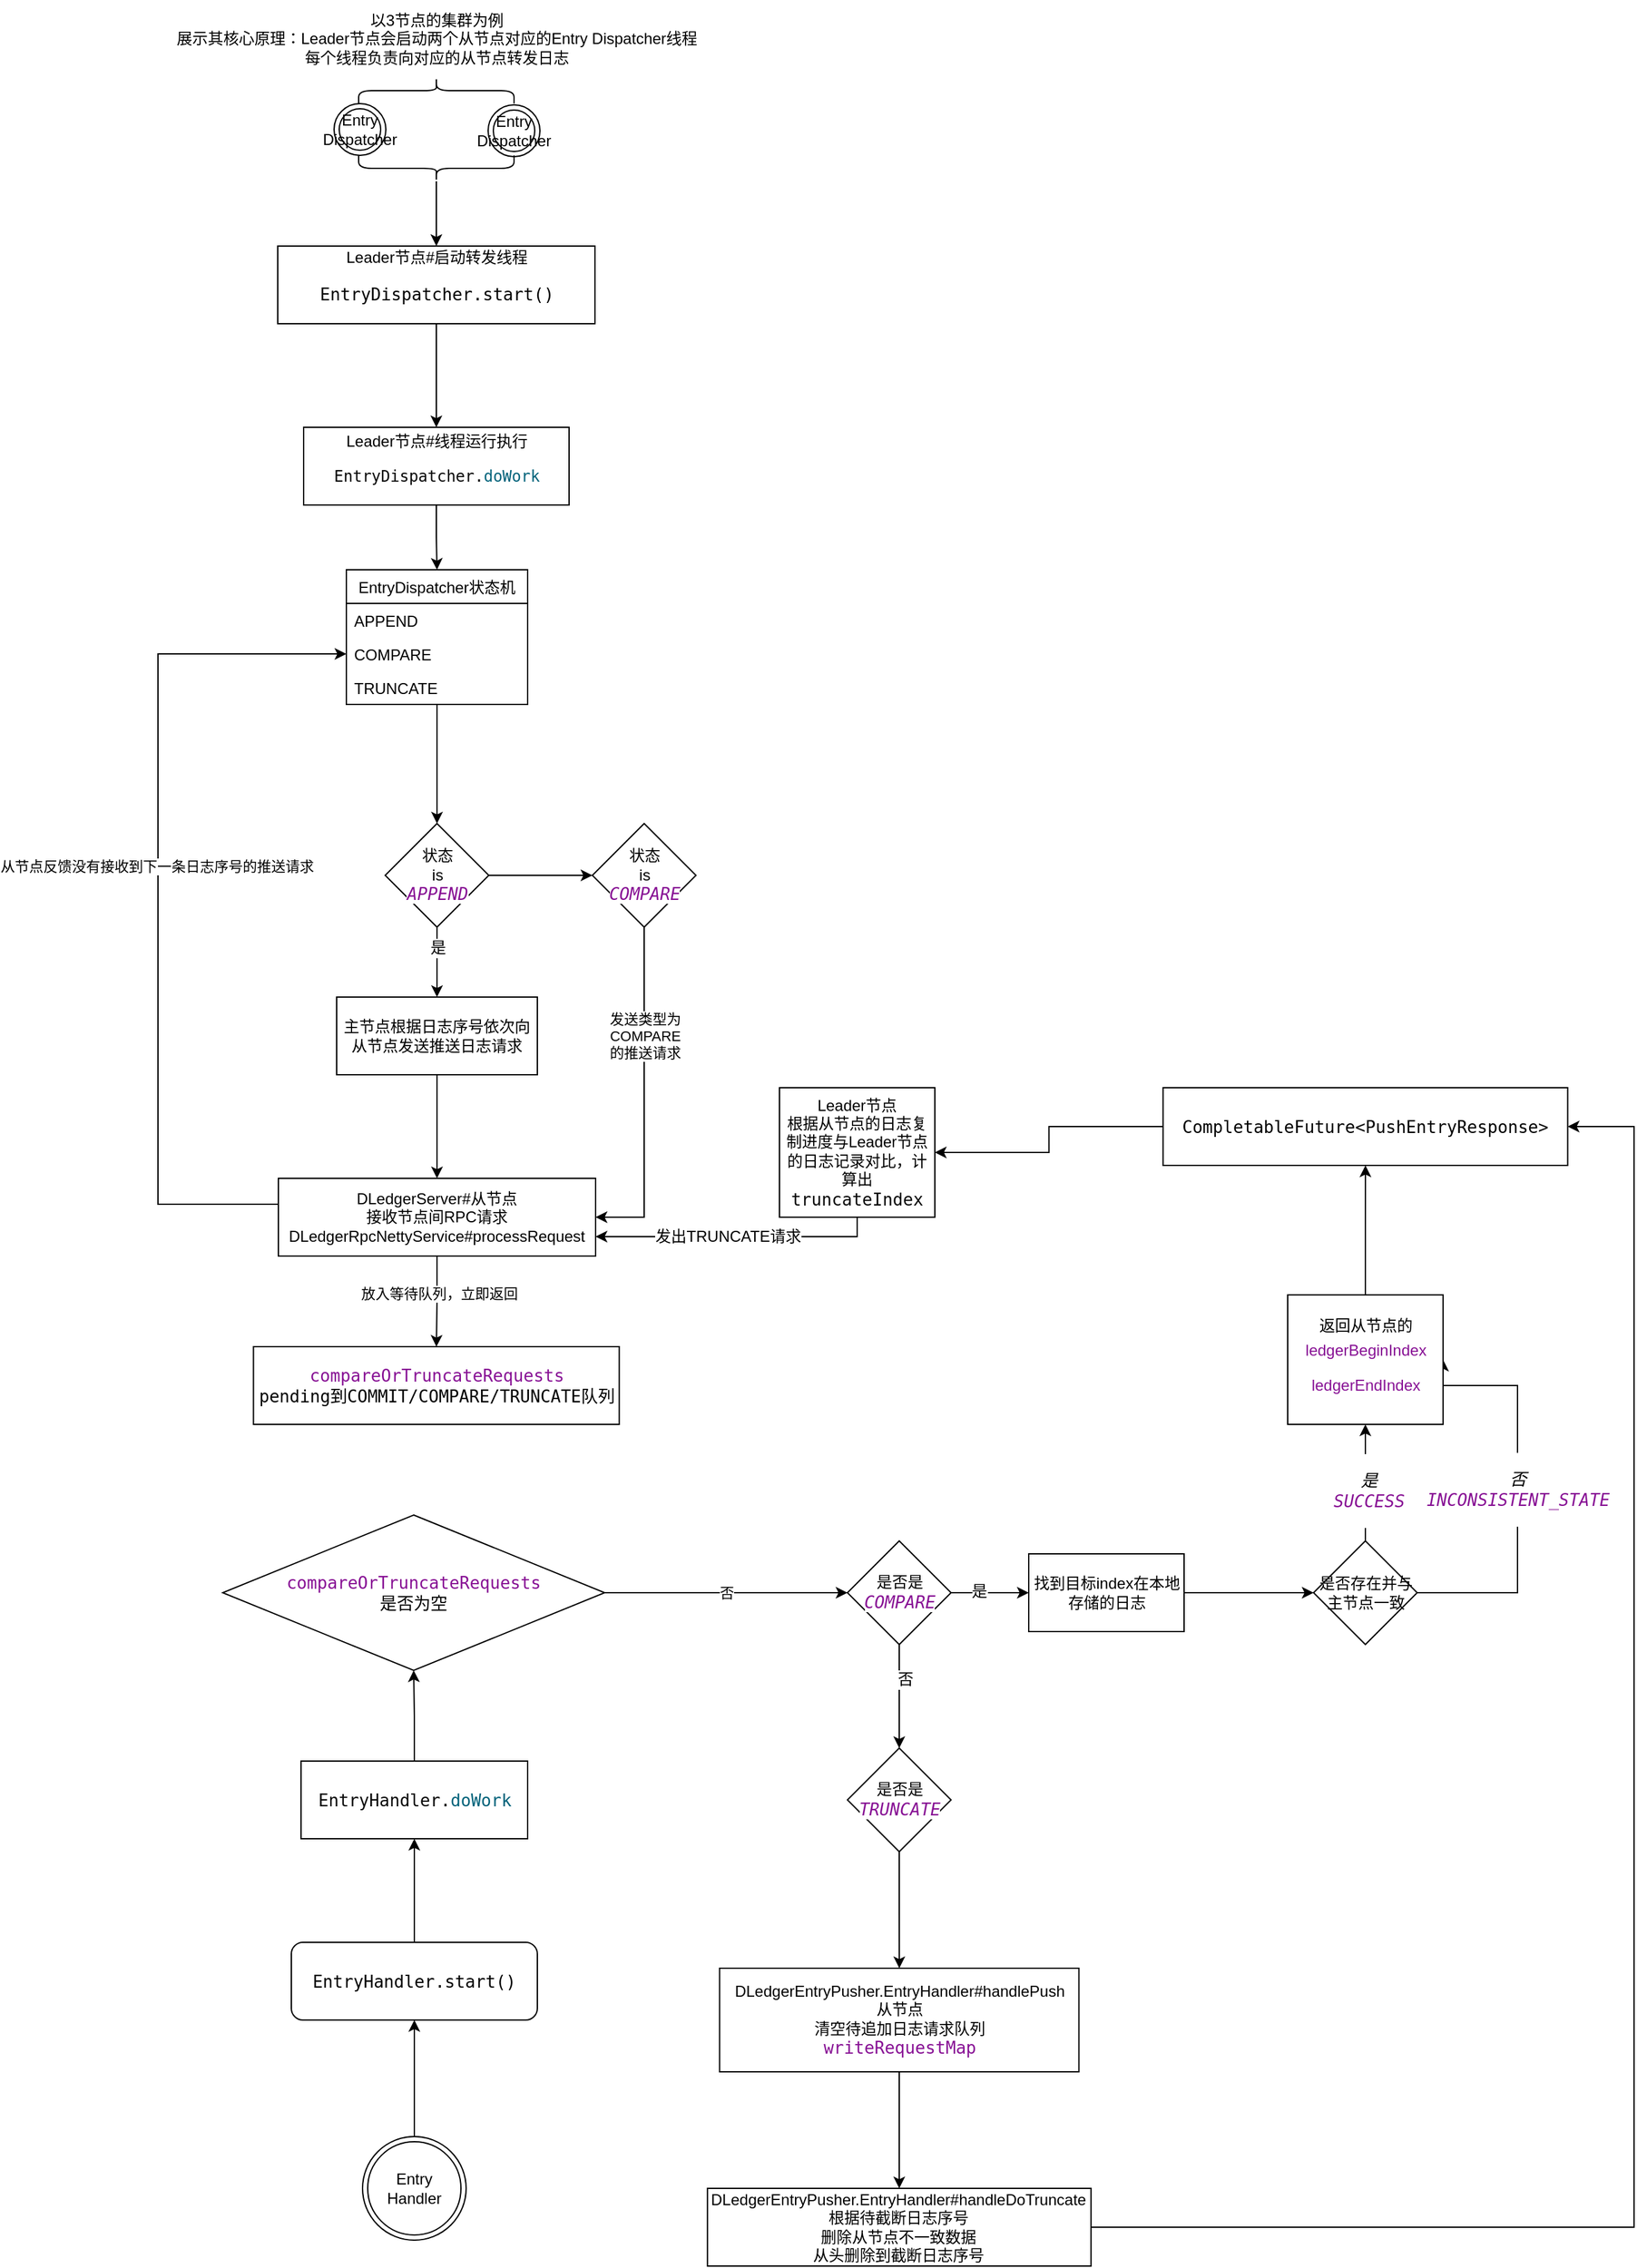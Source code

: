 <mxfile version="20.1.1" type="github">
  <diagram id="C5RBs43oDa-KdzZeNtuy" name="Page-1">
    <mxGraphModel dx="1731" dy="2176" grid="1" gridSize="10" guides="1" tooltips="1" connect="1" arrows="1" fold="1" page="1" pageScale="1" pageWidth="827" pageHeight="1169" math="0" shadow="0">
      <root>
        <mxCell id="WIyWlLk6GJQsqaUBKTNV-0" />
        <mxCell id="WIyWlLk6GJQsqaUBKTNV-1" parent="WIyWlLk6GJQsqaUBKTNV-0" />
        <mxCell id="XZIMcHnVAF-zo1OLJr0c-0" value="以3节点的集群为例&lt;br&gt;展示其核心原理：Leader节点会启动两个从节点对应的Entry Dispatcher线程&lt;br&gt;每个线程负责向对应的从节点转发日志" style="text;html=1;align=center;verticalAlign=middle;resizable=0;points=[];autosize=1;strokeColor=none;fillColor=none;fontSize=12;" vertex="1" parent="WIyWlLk6GJQsqaUBKTNV-1">
          <mxGeometry x="840" y="-40" width="430" height="60" as="geometry" />
        </mxCell>
        <mxCell id="XZIMcHnVAF-zo1OLJr0c-1" value="" style="shape=curlyBracket;whiteSpace=wrap;html=1;rounded=1;fontSize=12;rotation=90;" vertex="1" parent="WIyWlLk6GJQsqaUBKTNV-1">
          <mxGeometry x="1045" y="-30" width="20" height="120" as="geometry" />
        </mxCell>
        <mxCell id="XZIMcHnVAF-zo1OLJr0c-2" value="&lt;span style=&quot;&quot;&gt;Entry Dispatcher&lt;/span&gt;" style="ellipse;shape=doubleEllipse;whiteSpace=wrap;html=1;aspect=fixed;fontSize=12;" vertex="1" parent="WIyWlLk6GJQsqaUBKTNV-1">
          <mxGeometry x="976" y="40" width="40" height="40" as="geometry" />
        </mxCell>
        <mxCell id="XZIMcHnVAF-zo1OLJr0c-3" value="&lt;span style=&quot;&quot;&gt;Entry Dispatcher&lt;/span&gt;" style="ellipse;shape=doubleEllipse;whiteSpace=wrap;html=1;aspect=fixed;fontSize=12;" vertex="1" parent="WIyWlLk6GJQsqaUBKTNV-1">
          <mxGeometry x="1095" y="41" width="40" height="40" as="geometry" />
        </mxCell>
        <mxCell id="XZIMcHnVAF-zo1OLJr0c-9" value="" style="edgeStyle=orthogonalEdgeStyle;rounded=0;orthogonalLoop=1;jettySize=auto;html=1;" edge="1" parent="WIyWlLk6GJQsqaUBKTNV-1" source="XZIMcHnVAF-zo1OLJr0c-4" target="XZIMcHnVAF-zo1OLJr0c-7">
          <mxGeometry relative="1" as="geometry" />
        </mxCell>
        <mxCell id="XZIMcHnVAF-zo1OLJr0c-4" value="" style="shape=curlyBracket;whiteSpace=wrap;html=1;rounded=1;flipH=1;fontSize=12;rotation=90;" vertex="1" parent="WIyWlLk6GJQsqaUBKTNV-1">
          <mxGeometry x="1045" y="30" width="20" height="120" as="geometry" />
        </mxCell>
        <mxCell id="XZIMcHnVAF-zo1OLJr0c-11" value="" style="edgeStyle=orthogonalEdgeStyle;rounded=0;orthogonalLoop=1;jettySize=auto;html=1;" edge="1" parent="WIyWlLk6GJQsqaUBKTNV-1" source="XZIMcHnVAF-zo1OLJr0c-7" target="XZIMcHnVAF-zo1OLJr0c-10">
          <mxGeometry relative="1" as="geometry" />
        </mxCell>
        <mxCell id="XZIMcHnVAF-zo1OLJr0c-7" value="Leader节点#启动转发线程&lt;br&gt;&lt;pre style=&quot;background-color: rgb(255, 255, 255); color: rgb(8, 8, 8); font-family: &amp;quot;JetBrains Mono&amp;quot;, monospace; font-size: 9.8pt;&quot;&gt;&lt;span style=&quot;color: rgb(0, 0, 0);&quot;&gt;EntryDispatcher.start()&lt;/span&gt;&lt;/pre&gt;" style="rounded=0;whiteSpace=wrap;html=1;" vertex="1" parent="WIyWlLk6GJQsqaUBKTNV-1">
          <mxGeometry x="932.5" y="150" width="245" height="60" as="geometry" />
        </mxCell>
        <mxCell id="XZIMcHnVAF-zo1OLJr0c-24" style="edgeStyle=orthogonalEdgeStyle;rounded=0;orthogonalLoop=1;jettySize=auto;html=1;exitX=0.5;exitY=1;exitDx=0;exitDy=0;" edge="1" parent="WIyWlLk6GJQsqaUBKTNV-1" source="XZIMcHnVAF-zo1OLJr0c-10" target="XZIMcHnVAF-zo1OLJr0c-13">
          <mxGeometry relative="1" as="geometry" />
        </mxCell>
        <mxCell id="XZIMcHnVAF-zo1OLJr0c-10" value="Leader节点#线程运行执行&lt;br&gt;&lt;pre style=&quot;background-color: rgb(255, 255, 255); color: rgb(8, 8, 8); font-family: &amp;quot;JetBrains Mono&amp;quot;, monospace;&quot;&gt;EntryDispatcher.&lt;span style=&quot;color: rgb(0, 98, 122);&quot;&gt;doWork&lt;/span&gt;&lt;/pre&gt;" style="whiteSpace=wrap;html=1;rounded=0;" vertex="1" parent="WIyWlLk6GJQsqaUBKTNV-1">
          <mxGeometry x="952.5" y="290" width="205" height="60" as="geometry" />
        </mxCell>
        <mxCell id="XZIMcHnVAF-zo1OLJr0c-12" value="" style="edgeStyle=orthogonalEdgeStyle;rounded=0;orthogonalLoop=1;jettySize=auto;html=1;fontSize=12;" edge="1" parent="WIyWlLk6GJQsqaUBKTNV-1" source="XZIMcHnVAF-zo1OLJr0c-13" target="XZIMcHnVAF-zo1OLJr0c-19">
          <mxGeometry relative="1" as="geometry" />
        </mxCell>
        <mxCell id="XZIMcHnVAF-zo1OLJr0c-13" value="EntryDispatcher状态机" style="swimlane;fontStyle=0;childLayout=stackLayout;horizontal=1;startSize=26;fillColor=none;horizontalStack=0;resizeParent=1;resizeParentMax=0;resizeLast=0;collapsible=1;marginBottom=0;fontSize=12;" vertex="1" parent="WIyWlLk6GJQsqaUBKTNV-1">
          <mxGeometry x="985.5" y="400" width="140" height="104" as="geometry" />
        </mxCell>
        <mxCell id="XZIMcHnVAF-zo1OLJr0c-14" value="APPEND" style="text;strokeColor=none;fillColor=none;align=left;verticalAlign=top;spacingLeft=4;spacingRight=4;overflow=hidden;rotatable=0;points=[[0,0.5],[1,0.5]];portConstraint=eastwest;fontSize=12;" vertex="1" parent="XZIMcHnVAF-zo1OLJr0c-13">
          <mxGeometry y="26" width="140" height="26" as="geometry" />
        </mxCell>
        <mxCell id="XZIMcHnVAF-zo1OLJr0c-15" value="COMPARE" style="text;strokeColor=none;fillColor=none;align=left;verticalAlign=top;spacingLeft=4;spacingRight=4;overflow=hidden;rotatable=0;points=[[0,0.5],[1,0.5]];portConstraint=eastwest;fontSize=12;" vertex="1" parent="XZIMcHnVAF-zo1OLJr0c-13">
          <mxGeometry y="52" width="140" height="26" as="geometry" />
        </mxCell>
        <mxCell id="XZIMcHnVAF-zo1OLJr0c-16" value="TRUNCATE" style="text;strokeColor=none;fillColor=none;align=left;verticalAlign=top;spacingLeft=4;spacingRight=4;overflow=hidden;rotatable=0;points=[[0,0.5],[1,0.5]];portConstraint=eastwest;fontSize=12;" vertex="1" parent="XZIMcHnVAF-zo1OLJr0c-13">
          <mxGeometry y="78" width="140" height="26" as="geometry" />
        </mxCell>
        <mxCell id="XZIMcHnVAF-zo1OLJr0c-17" value="" style="edgeStyle=orthogonalEdgeStyle;rounded=0;orthogonalLoop=1;jettySize=auto;html=1;fontSize=12;" edge="1" parent="WIyWlLk6GJQsqaUBKTNV-1" source="XZIMcHnVAF-zo1OLJr0c-19" target="XZIMcHnVAF-zo1OLJr0c-21">
          <mxGeometry relative="1" as="geometry" />
        </mxCell>
        <mxCell id="XZIMcHnVAF-zo1OLJr0c-18" value="是" style="edgeLabel;html=1;align=center;verticalAlign=middle;resizable=0;points=[];fontSize=12;" vertex="1" connectable="0" parent="XZIMcHnVAF-zo1OLJr0c-17">
          <mxGeometry x="-0.426" relative="1" as="geometry">
            <mxPoint as="offset" />
          </mxGeometry>
        </mxCell>
        <mxCell id="XZIMcHnVAF-zo1OLJr0c-28" value="" style="edgeStyle=orthogonalEdgeStyle;rounded=0;orthogonalLoop=1;jettySize=auto;html=1;" edge="1" parent="WIyWlLk6GJQsqaUBKTNV-1" source="XZIMcHnVAF-zo1OLJr0c-19" target="XZIMcHnVAF-zo1OLJr0c-27">
          <mxGeometry relative="1" as="geometry" />
        </mxCell>
        <mxCell id="XZIMcHnVAF-zo1OLJr0c-19" value="状态&lt;br&gt;is&lt;br&gt;&lt;span style=&quot;color: rgb(135, 16, 148); font-style: italic; background-color: rgb(255, 255, 255); font-family: &amp;quot;JetBrains Mono&amp;quot;, monospace; font-size: 9.8pt;&quot;&gt;APPEND&lt;/span&gt;" style="rhombus;whiteSpace=wrap;html=1;fillColor=none;fontStyle=0;startSize=26;" vertex="1" parent="WIyWlLk6GJQsqaUBKTNV-1">
          <mxGeometry x="1015.5" y="596" width="80" height="80" as="geometry" />
        </mxCell>
        <mxCell id="XZIMcHnVAF-zo1OLJr0c-20" value="" style="edgeStyle=orthogonalEdgeStyle;rounded=0;orthogonalLoop=1;jettySize=auto;html=1;fontSize=12;" edge="1" parent="WIyWlLk6GJQsqaUBKTNV-1" source="XZIMcHnVAF-zo1OLJr0c-21">
          <mxGeometry relative="1" as="geometry">
            <mxPoint x="1055.5" y="870" as="targetPoint" />
          </mxGeometry>
        </mxCell>
        <mxCell id="XZIMcHnVAF-zo1OLJr0c-21" value="主节点根据日志序号依次向从节点发送推送日志请求" style="whiteSpace=wrap;html=1;fillColor=none;fontStyle=0;startSize=26;" vertex="1" parent="WIyWlLk6GJQsqaUBKTNV-1">
          <mxGeometry x="978" y="730" width="155" height="60" as="geometry" />
        </mxCell>
        <mxCell id="XZIMcHnVAF-zo1OLJr0c-25" style="edgeStyle=orthogonalEdgeStyle;rounded=0;orthogonalLoop=1;jettySize=auto;html=1;exitX=0;exitY=0.5;exitDx=0;exitDy=0;entryX=0;entryY=0.5;entryDx=0;entryDy=0;" edge="1" parent="WIyWlLk6GJQsqaUBKTNV-1" source="XZIMcHnVAF-zo1OLJr0c-22" target="XZIMcHnVAF-zo1OLJr0c-15">
          <mxGeometry relative="1" as="geometry">
            <mxPoint x="860" y="550" as="targetPoint" />
            <Array as="points">
              <mxPoint x="840" y="890" />
              <mxPoint x="840" y="465" />
            </Array>
          </mxGeometry>
        </mxCell>
        <mxCell id="XZIMcHnVAF-zo1OLJr0c-26" value="从节点反馈没有接收到下一条日志序号的推送请求" style="edgeLabel;html=1;align=center;verticalAlign=middle;resizable=0;points=[];" vertex="1" connectable="0" parent="XZIMcHnVAF-zo1OLJr0c-25">
          <mxGeometry x="0.083" y="1" relative="1" as="geometry">
            <mxPoint as="offset" />
          </mxGeometry>
        </mxCell>
        <mxCell id="XZIMcHnVAF-zo1OLJr0c-32" value="" style="edgeStyle=orthogonalEdgeStyle;rounded=0;orthogonalLoop=1;jettySize=auto;html=1;" edge="1" parent="WIyWlLk6GJQsqaUBKTNV-1" source="XZIMcHnVAF-zo1OLJr0c-22" target="XZIMcHnVAF-zo1OLJr0c-31">
          <mxGeometry relative="1" as="geometry" />
        </mxCell>
        <mxCell id="XZIMcHnVAF-zo1OLJr0c-33" value="放入等待队列，立即返回" style="edgeLabel;html=1;align=center;verticalAlign=middle;resizable=0;points=[];" vertex="1" connectable="0" parent="XZIMcHnVAF-zo1OLJr0c-32">
          <mxGeometry x="-0.188" y="1" relative="1" as="geometry">
            <mxPoint as="offset" />
          </mxGeometry>
        </mxCell>
        <mxCell id="XZIMcHnVAF-zo1OLJr0c-22" value="DLedgerServer#从节点&lt;br&gt;接收节点间RPC请求&lt;br&gt;DLedgerRpcNettyService#processRequest" style="whiteSpace=wrap;html=1;fillColor=none;fontStyle=0;startSize=26;" vertex="1" parent="WIyWlLk6GJQsqaUBKTNV-1">
          <mxGeometry x="933" y="870" width="245" height="60" as="geometry" />
        </mxCell>
        <mxCell id="XZIMcHnVAF-zo1OLJr0c-29" style="edgeStyle=orthogonalEdgeStyle;rounded=0;orthogonalLoop=1;jettySize=auto;html=1;exitX=0.5;exitY=1;exitDx=0;exitDy=0;entryX=1;entryY=0.5;entryDx=0;entryDy=0;" edge="1" parent="WIyWlLk6GJQsqaUBKTNV-1" source="XZIMcHnVAF-zo1OLJr0c-27" target="XZIMcHnVAF-zo1OLJr0c-22">
          <mxGeometry relative="1" as="geometry" />
        </mxCell>
        <mxCell id="XZIMcHnVAF-zo1OLJr0c-30" value="发送类型为&lt;br&gt;COMPARE&lt;br&gt;的推送请求" style="edgeLabel;html=1;align=center;verticalAlign=middle;resizable=0;points=[];" vertex="1" connectable="0" parent="XZIMcHnVAF-zo1OLJr0c-29">
          <mxGeometry x="-0.356" relative="1" as="geometry">
            <mxPoint as="offset" />
          </mxGeometry>
        </mxCell>
        <mxCell id="XZIMcHnVAF-zo1OLJr0c-27" value="状态&lt;br&gt;is&lt;br&gt;&lt;span style=&quot;color: rgb(135, 16, 148); font-style: italic; background-color: rgb(255, 255, 255); font-family: &amp;quot;JetBrains Mono&amp;quot;, monospace; font-size: 9.8pt;&quot;&gt;COMPARE&lt;/span&gt;" style="rhombus;whiteSpace=wrap;html=1;fillColor=none;fontStyle=0;startSize=26;" vertex="1" parent="WIyWlLk6GJQsqaUBKTNV-1">
          <mxGeometry x="1175.5" y="596" width="80" height="80" as="geometry" />
        </mxCell>
        <mxCell id="XZIMcHnVAF-zo1OLJr0c-31" value="&lt;pre style=&quot;background-color: rgb(255, 255, 255); font-family: &amp;quot;JetBrains Mono&amp;quot;, monospace; font-size: 9.8pt;&quot;&gt;&lt;font color=&quot;#871094&quot;&gt;compareOrTruncateRequests&lt;br&gt;&lt;/font&gt;pending到COMMIT/COMPARE/TRUNCATE队列&lt;/pre&gt;" style="whiteSpace=wrap;html=1;fillColor=none;fontStyle=0;startSize=26;" vertex="1" parent="WIyWlLk6GJQsqaUBKTNV-1">
          <mxGeometry x="913.75" y="1000" width="282.5" height="60" as="geometry" />
        </mxCell>
        <mxCell id="XZIMcHnVAF-zo1OLJr0c-34" value="" style="edgeStyle=orthogonalEdgeStyle;rounded=0;orthogonalLoop=1;jettySize=auto;html=1;fontSize=12;fontColor=#000000;" edge="1" parent="WIyWlLk6GJQsqaUBKTNV-1" source="XZIMcHnVAF-zo1OLJr0c-35" target="XZIMcHnVAF-zo1OLJr0c-37">
          <mxGeometry relative="1" as="geometry" />
        </mxCell>
        <mxCell id="XZIMcHnVAF-zo1OLJr0c-35" value="Entry Handler" style="ellipse;shape=doubleEllipse;whiteSpace=wrap;html=1;aspect=fixed;fontSize=12;fontColor=#000000;" vertex="1" parent="WIyWlLk6GJQsqaUBKTNV-1">
          <mxGeometry x="998" y="1610" width="80" height="80" as="geometry" />
        </mxCell>
        <mxCell id="XZIMcHnVAF-zo1OLJr0c-36" style="edgeStyle=orthogonalEdgeStyle;rounded=0;orthogonalLoop=1;jettySize=auto;html=1;exitX=0.5;exitY=0;exitDx=0;exitDy=0;fontSize=12;fontColor=#000000;" edge="1" parent="WIyWlLk6GJQsqaUBKTNV-1" source="XZIMcHnVAF-zo1OLJr0c-37" target="XZIMcHnVAF-zo1OLJr0c-39">
          <mxGeometry relative="1" as="geometry" />
        </mxCell>
        <mxCell id="XZIMcHnVAF-zo1OLJr0c-37" value="&lt;pre style=&quot;background-color:#ffffff;color:#080808;font-family:&#39;JetBrains Mono&#39;,monospace;font-size:9.8pt;&quot;&gt;&lt;span style=&quot;color:#000000;&quot;&gt;EntryHandler.start()&lt;/span&gt;&lt;/pre&gt;" style="rounded=1;whiteSpace=wrap;html=1;fontColor=#000000;" vertex="1" parent="WIyWlLk6GJQsqaUBKTNV-1">
          <mxGeometry x="943" y="1460" width="190" height="60" as="geometry" />
        </mxCell>
        <mxCell id="XZIMcHnVAF-zo1OLJr0c-38" value="" style="edgeStyle=orthogonalEdgeStyle;rounded=0;orthogonalLoop=1;jettySize=auto;html=1;fontSize=12;fontColor=#000000;" edge="1" parent="WIyWlLk6GJQsqaUBKTNV-1" source="XZIMcHnVAF-zo1OLJr0c-39" target="XZIMcHnVAF-zo1OLJr0c-40">
          <mxGeometry relative="1" as="geometry" />
        </mxCell>
        <mxCell id="XZIMcHnVAF-zo1OLJr0c-39" value="&lt;pre style=&quot;background-color: rgb(255, 255, 255); color: rgb(8, 8, 8); font-family: &amp;quot;JetBrains Mono&amp;quot;, monospace; font-size: 9.8pt;&quot;&gt;EntryHandler.&lt;span style=&quot;color: rgb(0, 98, 122);&quot;&gt;doWork&lt;/span&gt;&lt;/pre&gt;" style="rounded=0;whiteSpace=wrap;html=1;fontSize=12;fontColor=#000000;" vertex="1" parent="WIyWlLk6GJQsqaUBKTNV-1">
          <mxGeometry x="950.5" y="1320" width="175" height="60" as="geometry" />
        </mxCell>
        <mxCell id="XZIMcHnVAF-zo1OLJr0c-42" value="否" style="edgeStyle=orthogonalEdgeStyle;rounded=0;orthogonalLoop=1;jettySize=auto;html=1;fontColor=#000000;" edge="1" parent="WIyWlLk6GJQsqaUBKTNV-1" source="XZIMcHnVAF-zo1OLJr0c-40" target="XZIMcHnVAF-zo1OLJr0c-41">
          <mxGeometry relative="1" as="geometry" />
        </mxCell>
        <mxCell id="XZIMcHnVAF-zo1OLJr0c-40" value="&lt;pre style=&quot;background-color: rgb(255, 255, 255); font-family: &amp;quot;JetBrains Mono&amp;quot;, monospace; font-size: 9.8pt;&quot;&gt;&lt;font color=&quot;#871094&quot;&gt;compareOrTruncateRequests&lt;br/&gt;&lt;/font&gt;是否为空&lt;/pre&gt;" style="rhombus;whiteSpace=wrap;html=1;fontColor=#000000;rounded=0;" vertex="1" parent="WIyWlLk6GJQsqaUBKTNV-1">
          <mxGeometry x="890" y="1130" width="295" height="120" as="geometry" />
        </mxCell>
        <mxCell id="XZIMcHnVAF-zo1OLJr0c-44" value="" style="edgeStyle=orthogonalEdgeStyle;rounded=0;orthogonalLoop=1;jettySize=auto;html=1;fontColor=#000000;" edge="1" parent="WIyWlLk6GJQsqaUBKTNV-1" source="XZIMcHnVAF-zo1OLJr0c-41" target="XZIMcHnVAF-zo1OLJr0c-43">
          <mxGeometry relative="1" as="geometry" />
        </mxCell>
        <mxCell id="XZIMcHnVAF-zo1OLJr0c-57" value="是" style="edgeLabel;html=1;align=center;verticalAlign=middle;resizable=0;points=[];fontSize=12;fontFamily=Helvetica;fontColor=#000000;" vertex="1" connectable="0" parent="XZIMcHnVAF-zo1OLJr0c-44">
          <mxGeometry x="-0.283" y="1" relative="1" as="geometry">
            <mxPoint as="offset" />
          </mxGeometry>
        </mxCell>
        <mxCell id="XZIMcHnVAF-zo1OLJr0c-59" value="" style="edgeStyle=orthogonalEdgeStyle;rounded=0;orthogonalLoop=1;jettySize=auto;html=1;fontFamily=Helvetica;fontSize=12;fontColor=#000000;" edge="1" parent="WIyWlLk6GJQsqaUBKTNV-1" source="XZIMcHnVAF-zo1OLJr0c-41" target="XZIMcHnVAF-zo1OLJr0c-58">
          <mxGeometry relative="1" as="geometry" />
        </mxCell>
        <mxCell id="XZIMcHnVAF-zo1OLJr0c-60" value="否" style="edgeLabel;html=1;align=center;verticalAlign=middle;resizable=0;points=[];fontSize=12;fontFamily=Helvetica;fontColor=#000000;" vertex="1" connectable="0" parent="XZIMcHnVAF-zo1OLJr0c-59">
          <mxGeometry x="-0.338" y="4" relative="1" as="geometry">
            <mxPoint as="offset" />
          </mxGeometry>
        </mxCell>
        <mxCell id="XZIMcHnVAF-zo1OLJr0c-41" value="是否是&lt;span style=&quot;color: rgb(135, 16, 148); font-style: italic; background-color: rgb(255, 255, 255); font-family: &amp;quot;JetBrains Mono&amp;quot;, monospace; font-size: 9.8pt;&quot;&gt;COMPARE&lt;/span&gt;" style="rhombus;whiteSpace=wrap;html=1;fontColor=#000000;rounded=0;" vertex="1" parent="WIyWlLk6GJQsqaUBKTNV-1">
          <mxGeometry x="1372.5" y="1150" width="80" height="80" as="geometry" />
        </mxCell>
        <mxCell id="XZIMcHnVAF-zo1OLJr0c-46" value="" style="edgeStyle=orthogonalEdgeStyle;rounded=0;orthogonalLoop=1;jettySize=auto;html=1;fontColor=#000000;" edge="1" parent="WIyWlLk6GJQsqaUBKTNV-1" source="XZIMcHnVAF-zo1OLJr0c-43" target="XZIMcHnVAF-zo1OLJr0c-45">
          <mxGeometry relative="1" as="geometry" />
        </mxCell>
        <mxCell id="XZIMcHnVAF-zo1OLJr0c-43" value="找到目标index在本地存储的日志" style="whiteSpace=wrap;html=1;fontColor=#000000;rounded=0;" vertex="1" parent="WIyWlLk6GJQsqaUBKTNV-1">
          <mxGeometry x="1512.5" y="1160" width="120" height="60" as="geometry" />
        </mxCell>
        <mxCell id="XZIMcHnVAF-zo1OLJr0c-48" value="" style="edgeStyle=orthogonalEdgeStyle;rounded=0;orthogonalLoop=1;jettySize=auto;html=1;fontColor=#000000;" edge="1" parent="WIyWlLk6GJQsqaUBKTNV-1" source="XZIMcHnVAF-zo1OLJr0c-45" target="XZIMcHnVAF-zo1OLJr0c-47">
          <mxGeometry relative="1" as="geometry" />
        </mxCell>
        <mxCell id="XZIMcHnVAF-zo1OLJr0c-49" value="&lt;pre style=&quot;font-family: &amp;quot;JetBrains Mono&amp;quot;, monospace; font-size: 9.8pt;&quot;&gt;&lt;span style=&quot;font-style: italic;&quot;&gt;是&lt;font color=&quot;#871094&quot;&gt;&lt;br/&gt;SUCCESS&lt;/font&gt;&lt;/span&gt;&lt;/pre&gt;" style="edgeLabel;html=1;align=center;verticalAlign=middle;resizable=0;points=[];fontColor=#000000;" vertex="1" connectable="0" parent="XZIMcHnVAF-zo1OLJr0c-48">
          <mxGeometry x="-0.1" y="-1" relative="1" as="geometry">
            <mxPoint x="1" y="1" as="offset" />
          </mxGeometry>
        </mxCell>
        <mxCell id="XZIMcHnVAF-zo1OLJr0c-50" value="&lt;pre style=&quot;font-family: &amp;quot;JetBrains Mono&amp;quot;, monospace; font-size: 9.8pt;&quot;&gt;&lt;span style=&quot;font-style: italic;&quot;&gt;否&lt;/span&gt;&lt;span style=&quot;color: rgb(135, 16, 148); font-style: italic;&quot;&gt;&lt;br/&gt;INCONSISTENT_STATE&lt;/span&gt;&lt;/pre&gt;" style="edgeStyle=orthogonalEdgeStyle;rounded=0;orthogonalLoop=1;jettySize=auto;html=1;exitX=1;exitY=0.5;exitDx=0;exitDy=0;entryX=1;entryY=0.5;entryDx=0;entryDy=0;fontColor=#000000;" edge="1" parent="WIyWlLk6GJQsqaUBKTNV-1" source="XZIMcHnVAF-zo1OLJr0c-45" target="XZIMcHnVAF-zo1OLJr0c-47">
          <mxGeometry relative="1" as="geometry">
            <Array as="points">
              <mxPoint x="1890" y="1190" />
              <mxPoint x="1890" y="1030" />
            </Array>
          </mxGeometry>
        </mxCell>
        <mxCell id="XZIMcHnVAF-zo1OLJr0c-45" value="是否存在并与主节点一致" style="rhombus;whiteSpace=wrap;html=1;fontColor=#000000;rounded=0;" vertex="1" parent="WIyWlLk6GJQsqaUBKTNV-1">
          <mxGeometry x="1732.5" y="1150" width="80" height="80" as="geometry" />
        </mxCell>
        <mxCell id="XZIMcHnVAF-zo1OLJr0c-52" value="" style="edgeStyle=orthogonalEdgeStyle;rounded=0;orthogonalLoop=1;jettySize=auto;html=1;fontFamily=Helvetica;fontSize=12;fontColor=#000000;" edge="1" parent="WIyWlLk6GJQsqaUBKTNV-1" source="XZIMcHnVAF-zo1OLJr0c-47" target="XZIMcHnVAF-zo1OLJr0c-51">
          <mxGeometry relative="1" as="geometry" />
        </mxCell>
        <mxCell id="XZIMcHnVAF-zo1OLJr0c-47" value="&lt;p style=&quot;line-height: 0;&quot;&gt;&lt;font style=&quot;font-size: 12px;&quot;&gt;返回从节点的&lt;br&gt;&lt;/font&gt;&lt;/p&gt;&lt;pre style=&quot;background-color: rgb(255, 255, 255); color: rgb(8, 8, 8);&quot;&gt;&lt;span style=&quot;color: rgb(135, 16, 148);&quot;&gt;&lt;font face=&quot;Helvetica&quot; style=&quot;font-size: 12px;&quot;&gt;ledgerBeginIndex&lt;br&gt;&lt;/font&gt;&lt;/span&gt;&lt;pre style=&quot;&quot;&gt;&lt;span style=&quot;color:#871094;&quot;&gt;&lt;font face=&quot;Helvetica&quot; style=&quot;font-size: 12px;&quot;&gt;ledgerEndIndex&lt;/font&gt;&lt;/span&gt;&lt;/pre&gt;&lt;/pre&gt;&lt;p&gt;&lt;/p&gt;" style="whiteSpace=wrap;html=1;fontColor=#000000;rounded=0;" vertex="1" parent="WIyWlLk6GJQsqaUBKTNV-1">
          <mxGeometry x="1712.5" y="960" width="120" height="100" as="geometry" />
        </mxCell>
        <mxCell id="XZIMcHnVAF-zo1OLJr0c-54" value="" style="edgeStyle=orthogonalEdgeStyle;rounded=0;orthogonalLoop=1;jettySize=auto;html=1;fontFamily=Helvetica;fontSize=12;fontColor=#000000;" edge="1" parent="WIyWlLk6GJQsqaUBKTNV-1" source="XZIMcHnVAF-zo1OLJr0c-51" target="XZIMcHnVAF-zo1OLJr0c-53">
          <mxGeometry relative="1" as="geometry" />
        </mxCell>
        <mxCell id="XZIMcHnVAF-zo1OLJr0c-51" value="&lt;pre style=&quot;background-color:#ffffff;color:#080808;font-family:&#39;JetBrains Mono&#39;,monospace;font-size:9.8pt;&quot;&gt;&lt;span style=&quot;color:#000000;&quot;&gt;CompletableFuture&lt;/span&gt;&amp;lt;&lt;span style=&quot;color:#000000;&quot;&gt;PushEntryResponse&lt;/span&gt;&amp;gt;&lt;/pre&gt;" style="whiteSpace=wrap;html=1;fontColor=#000000;rounded=0;" vertex="1" parent="WIyWlLk6GJQsqaUBKTNV-1">
          <mxGeometry x="1616.25" y="800" width="312.5" height="60" as="geometry" />
        </mxCell>
        <mxCell id="XZIMcHnVAF-zo1OLJr0c-55" style="edgeStyle=orthogonalEdgeStyle;rounded=0;orthogonalLoop=1;jettySize=auto;html=1;exitX=0.5;exitY=1;exitDx=0;exitDy=0;entryX=1;entryY=0.75;entryDx=0;entryDy=0;fontFamily=Helvetica;fontSize=12;fontColor=#000000;" edge="1" parent="WIyWlLk6GJQsqaUBKTNV-1" source="XZIMcHnVAF-zo1OLJr0c-53" target="XZIMcHnVAF-zo1OLJr0c-22">
          <mxGeometry relative="1" as="geometry">
            <Array as="points">
              <mxPoint x="1380" y="915" />
            </Array>
          </mxGeometry>
        </mxCell>
        <mxCell id="XZIMcHnVAF-zo1OLJr0c-56" value="发出TRUNCATE请求" style="edgeLabel;html=1;align=center;verticalAlign=middle;resizable=0;points=[];fontSize=12;fontFamily=Helvetica;fontColor=#000000;" vertex="1" connectable="0" parent="XZIMcHnVAF-zo1OLJr0c-55">
          <mxGeometry x="0.235" relative="1" as="geometry">
            <mxPoint x="19" as="offset" />
          </mxGeometry>
        </mxCell>
        <mxCell id="XZIMcHnVAF-zo1OLJr0c-53" value="Leader节点&lt;br&gt;根据从节点的日志复制进度与Leader节点的日志记录对比，计算出&lt;span style=&quot;background-color: rgb(255, 255, 255); color: rgb(8, 8, 8); font-family: &amp;quot;JetBrains Mono&amp;quot;, monospace; font-size: 9.8pt;&quot;&gt;truncateIndex&lt;/span&gt;" style="whiteSpace=wrap;html=1;fontColor=#000000;rounded=0;" vertex="1" parent="WIyWlLk6GJQsqaUBKTNV-1">
          <mxGeometry x="1320" y="800" width="120" height="100" as="geometry" />
        </mxCell>
        <mxCell id="XZIMcHnVAF-zo1OLJr0c-62" value="" style="edgeStyle=orthogonalEdgeStyle;rounded=0;orthogonalLoop=1;jettySize=auto;html=1;fontFamily=Helvetica;fontSize=12;fontColor=#000000;" edge="1" parent="WIyWlLk6GJQsqaUBKTNV-1" source="XZIMcHnVAF-zo1OLJr0c-58" target="XZIMcHnVAF-zo1OLJr0c-61">
          <mxGeometry relative="1" as="geometry" />
        </mxCell>
        <mxCell id="XZIMcHnVAF-zo1OLJr0c-58" value="是否是&lt;span style=&quot;color: rgb(135, 16, 148); font-style: italic; background-color: rgb(255, 255, 255); font-family: &amp;quot;JetBrains Mono&amp;quot;, monospace; font-size: 9.8pt;&quot;&gt;TRUNCATE&lt;/span&gt;" style="rhombus;whiteSpace=wrap;html=1;fontColor=#000000;rounded=0;" vertex="1" parent="WIyWlLk6GJQsqaUBKTNV-1">
          <mxGeometry x="1372.5" y="1310" width="80" height="80" as="geometry" />
        </mxCell>
        <mxCell id="XZIMcHnVAF-zo1OLJr0c-64" value="" style="edgeStyle=orthogonalEdgeStyle;rounded=0;orthogonalLoop=1;jettySize=auto;html=1;fontFamily=Helvetica;fontSize=12;fontColor=#000000;" edge="1" parent="WIyWlLk6GJQsqaUBKTNV-1" source="XZIMcHnVAF-zo1OLJr0c-61" target="XZIMcHnVAF-zo1OLJr0c-63">
          <mxGeometry relative="1" as="geometry" />
        </mxCell>
        <mxCell id="XZIMcHnVAF-zo1OLJr0c-61" value="DLedgerEntryPusher.EntryHandler#handlePush&lt;br&gt;从节点&lt;br&gt;清空待追加日志请求队列&lt;br&gt;&lt;span style=&quot;color: rgb(135, 16, 148); background-color: rgb(255, 255, 255); font-family: &amp;quot;JetBrains Mono&amp;quot;, monospace; font-size: 9.8pt;&quot;&gt;writeRequestMap&lt;/span&gt;" style="whiteSpace=wrap;html=1;fontColor=#000000;rounded=0;" vertex="1" parent="WIyWlLk6GJQsqaUBKTNV-1">
          <mxGeometry x="1273.75" y="1480" width="277.5" height="80" as="geometry" />
        </mxCell>
        <mxCell id="XZIMcHnVAF-zo1OLJr0c-65" style="edgeStyle=orthogonalEdgeStyle;rounded=0;orthogonalLoop=1;jettySize=auto;html=1;exitX=1;exitY=0.5;exitDx=0;exitDy=0;fontFamily=Helvetica;fontSize=12;fontColor=#000000;entryX=1;entryY=0.5;entryDx=0;entryDy=0;" edge="1" parent="WIyWlLk6GJQsqaUBKTNV-1" source="XZIMcHnVAF-zo1OLJr0c-63" target="XZIMcHnVAF-zo1OLJr0c-51">
          <mxGeometry relative="1" as="geometry">
            <mxPoint x="2300" y="890" as="targetPoint" />
            <Array as="points">
              <mxPoint x="1980" y="1680" />
              <mxPoint x="1980" y="830" />
            </Array>
          </mxGeometry>
        </mxCell>
        <mxCell id="XZIMcHnVAF-zo1OLJr0c-63" value="DLedgerEntryPusher.EntryHandler#handleDoTruncate&lt;br&gt;根据待截断日志序号&lt;br&gt;删除从节点不一致数据&lt;br&gt;从头删除到截断日志序号" style="whiteSpace=wrap;html=1;fontColor=#000000;rounded=0;" vertex="1" parent="WIyWlLk6GJQsqaUBKTNV-1">
          <mxGeometry x="1264.38" y="1650" width="296.25" height="60" as="geometry" />
        </mxCell>
      </root>
    </mxGraphModel>
  </diagram>
</mxfile>
